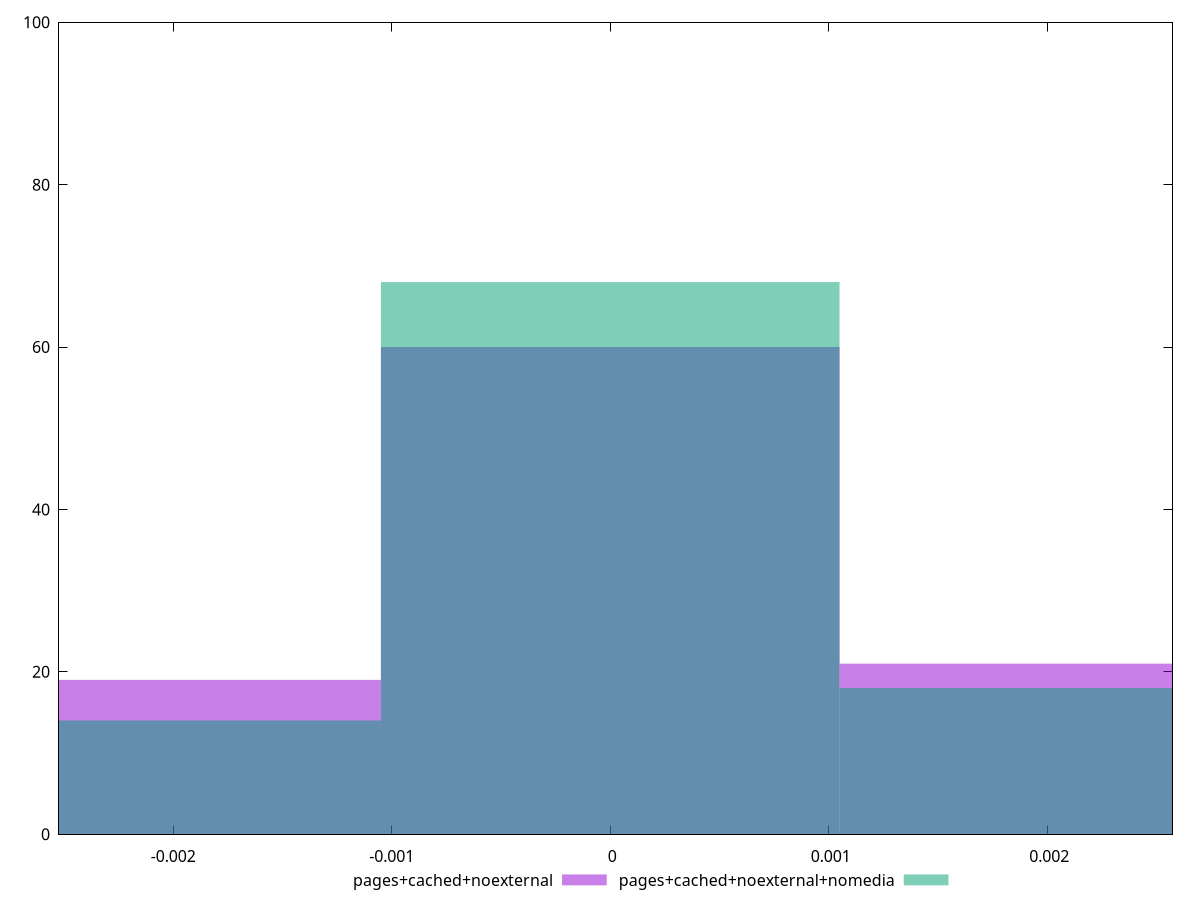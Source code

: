 reset

$pagesCachedNoexternal <<EOF
0 60
0.0020987518532572485 21
-0.0020987518532572485 19
EOF

$pagesCachedNoexternalNomedia <<EOF
0.0020987518532572485 18
0 68
-0.0020987518532572485 14
EOF

set key outside below
set boxwidth 0.0020987518532572485
set xrange [-0.0025224749273300897:0.002573044984808225]
set yrange [0:100]
set trange [0:100]
set style fill transparent solid 0.5 noborder
set terminal svg size 640, 500 enhanced background rgb 'white'
set output "reprap/meta/pScore-difference/comparison/histogram/2_vs_3.svg"

plot $pagesCachedNoexternal title "pages+cached+noexternal" with boxes, \
     $pagesCachedNoexternalNomedia title "pages+cached+noexternal+nomedia" with boxes

reset
